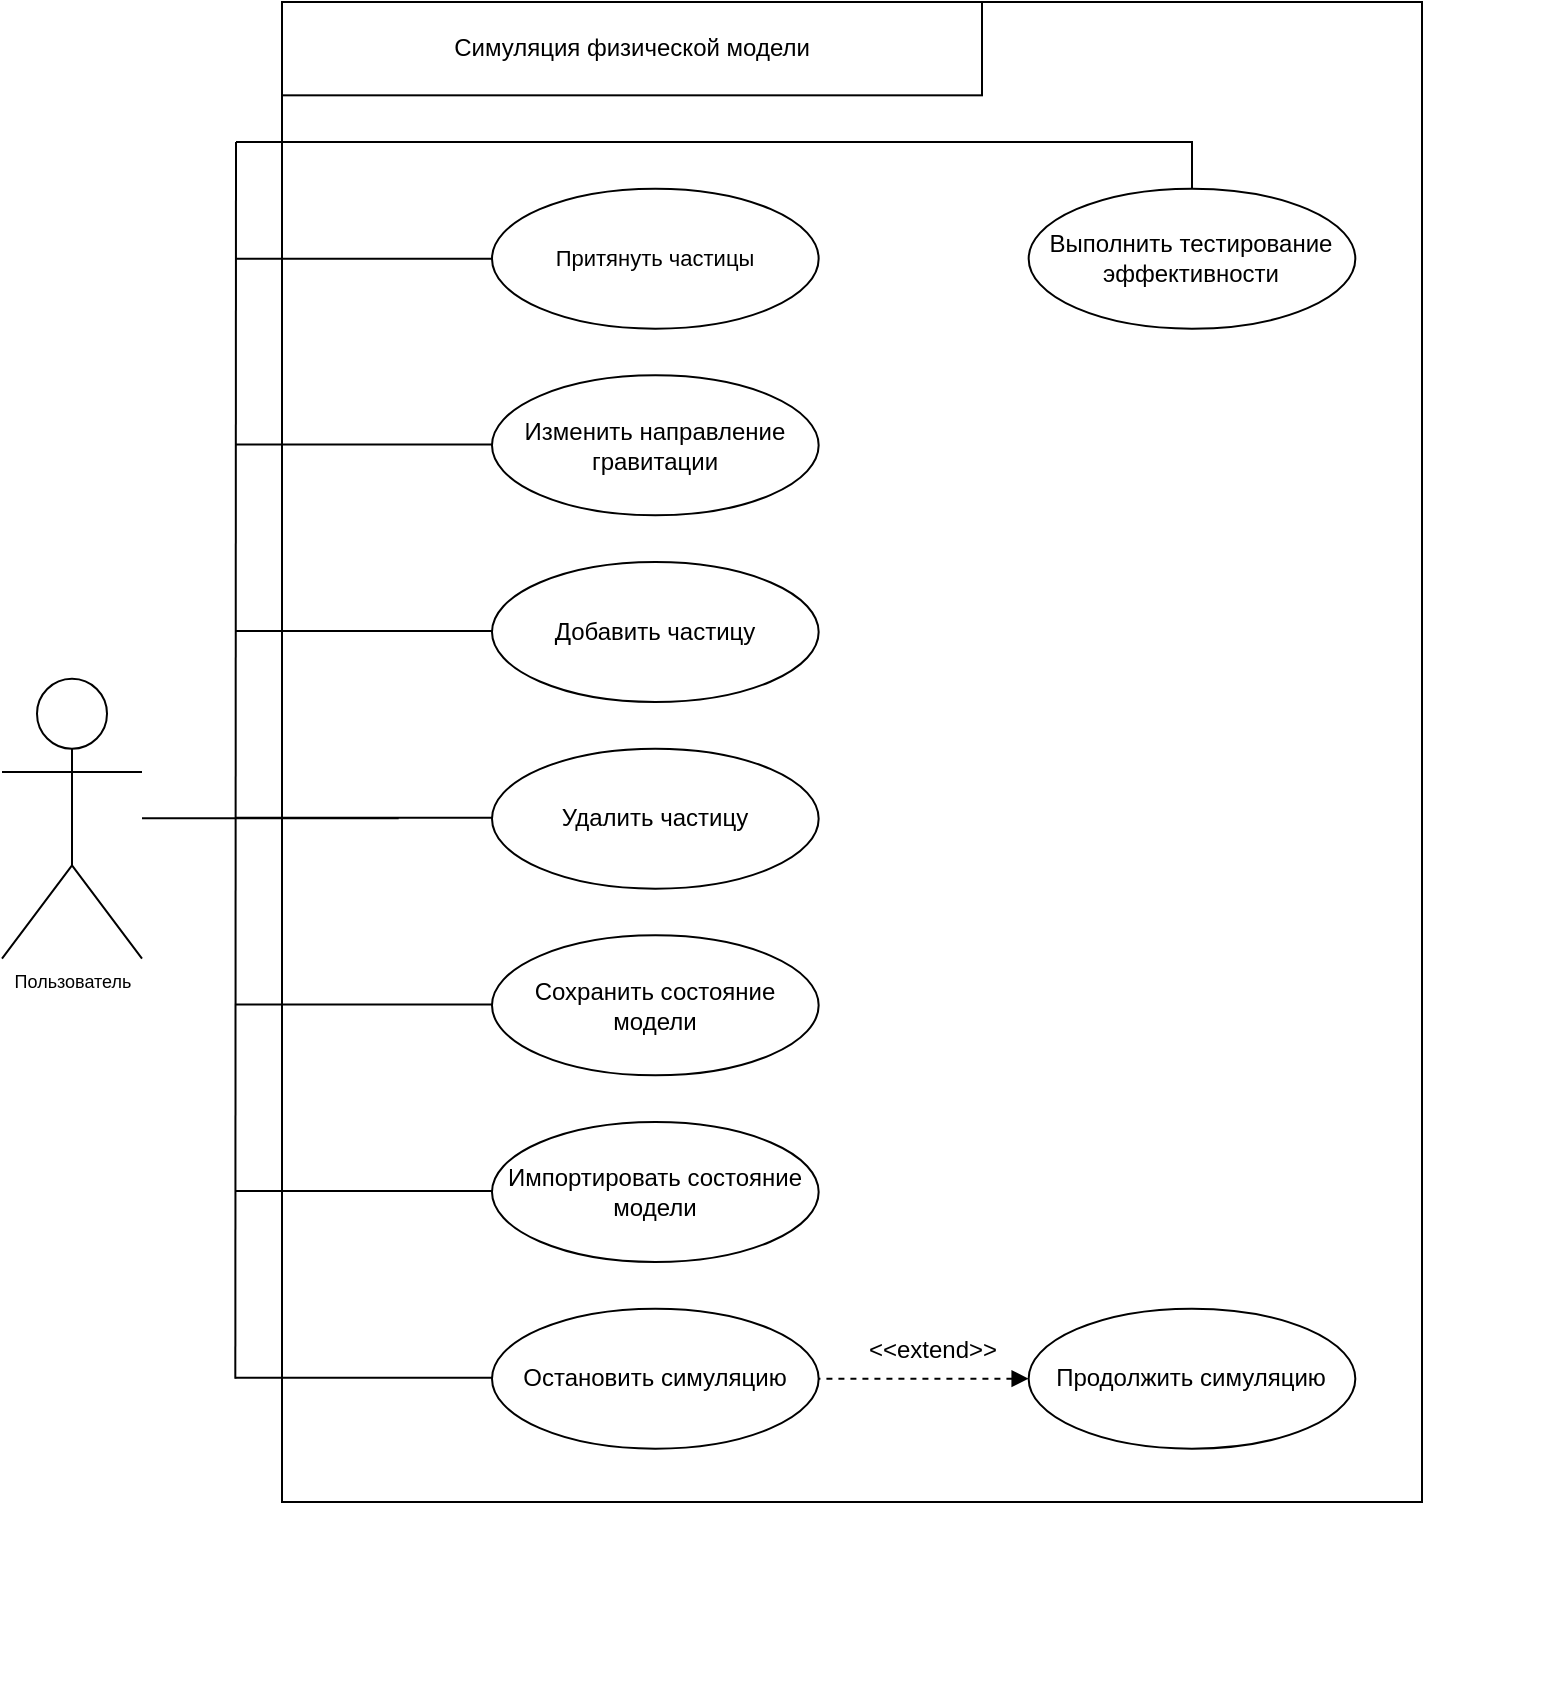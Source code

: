 <mxfile version="26.2.2">
  <diagram name="Страница — 1" id="ewmR-zBpoBteB9ECuaDN">
    <mxGraphModel dx="1426" dy="244.5" grid="1" gridSize="10" guides="1" tooltips="1" connect="1" arrows="1" fold="1" page="1" pageScale="0.5" pageWidth="827" pageHeight="1169" math="0" shadow="0">
      <root>
        <mxCell id="0" />
        <mxCell id="1" parent="0" />
        <mxCell id="rdjJhaQHk-c43rJBHcsN-33" value="" style="group;fontSize=12;" parent="1" vertex="1" connectable="0">
          <mxGeometry x="50" y="750" width="770" height="840" as="geometry" />
        </mxCell>
        <mxCell id="rdjJhaQHk-c43rJBHcsN-1" value="Пользователь" style="shape=umlActor;verticalLabelPosition=bottom;verticalAlign=top;html=1;outlineConnect=0;fontSize=9;" parent="rdjJhaQHk-c43rJBHcsN-33" vertex="1">
          <mxGeometry y="338.333" width="70" height="140.0" as="geometry" />
        </mxCell>
        <mxCell id="rdjJhaQHk-c43rJBHcsN-3" value="" style="rounded=0;whiteSpace=wrap;html=1;" parent="rdjJhaQHk-c43rJBHcsN-33" vertex="1">
          <mxGeometry x="140" width="570" height="750" as="geometry" />
        </mxCell>
        <mxCell id="rdjJhaQHk-c43rJBHcsN-4" value="Симуляция физической модели" style="rounded=0;whiteSpace=wrap;html=1;fontSize=12;" parent="rdjJhaQHk-c43rJBHcsN-33" vertex="1">
          <mxGeometry x="140" width="350" height="46.667" as="geometry" />
        </mxCell>
        <mxCell id="rdjJhaQHk-c43rJBHcsN-5" value="&lt;span style=&quot;font-weight: normal; font-style: normal;&quot;&gt;Притянуть частицы&lt;/span&gt;" style="ellipse;whiteSpace=wrap;html=1;fontSize=11;fontStyle=3" parent="rdjJhaQHk-c43rJBHcsN-33" vertex="1">
          <mxGeometry x="245" y="93.333" width="163.333" height="70.0" as="geometry" />
        </mxCell>
        <mxCell id="rdjJhaQHk-c43rJBHcsN-6" value="Изменить направление гравитации" style="ellipse;whiteSpace=wrap;html=1;fontSize=12;" parent="rdjJhaQHk-c43rJBHcsN-33" vertex="1">
          <mxGeometry x="245" y="186.667" width="163.333" height="70.0" as="geometry" />
        </mxCell>
        <mxCell id="rdjJhaQHk-c43rJBHcsN-7" value="Добавить частицу" style="ellipse;whiteSpace=wrap;html=1;fontSize=12;" parent="rdjJhaQHk-c43rJBHcsN-33" vertex="1">
          <mxGeometry x="245" y="280.0" width="163.333" height="70.0" as="geometry" />
        </mxCell>
        <mxCell id="rdjJhaQHk-c43rJBHcsN-8" value="Удалить частицу" style="ellipse;whiteSpace=wrap;html=1;fontSize=12;" parent="rdjJhaQHk-c43rJBHcsN-33" vertex="1">
          <mxGeometry x="245" y="373.333" width="163.333" height="70.0" as="geometry" />
        </mxCell>
        <mxCell id="rdjJhaQHk-c43rJBHcsN-9" value="Сохранить состояние модели" style="ellipse;whiteSpace=wrap;html=1;fontSize=12;" parent="rdjJhaQHk-c43rJBHcsN-33" vertex="1">
          <mxGeometry x="245" y="466.667" width="163.333" height="70.0" as="geometry" />
        </mxCell>
        <mxCell id="rdjJhaQHk-c43rJBHcsN-10" value="Импортировать состояние модели" style="ellipse;whiteSpace=wrap;html=1;fontSize=12;" parent="rdjJhaQHk-c43rJBHcsN-33" vertex="1">
          <mxGeometry x="245" y="560.0" width="163.333" height="70.0" as="geometry" />
        </mxCell>
        <mxCell id="rdjJhaQHk-c43rJBHcsN-14" value="" style="endArrow=none;html=1;rounded=0;exitX=0;exitY=0.5;exitDx=0;exitDy=0;" parent="rdjJhaQHk-c43rJBHcsN-33" source="rdjJhaQHk-c43rJBHcsN-5" edge="1">
          <mxGeometry width="50" height="50" relative="1" as="geometry">
            <mxPoint x="245" y="128.333" as="sourcePoint" />
            <mxPoint x="116.667" y="128.333" as="targetPoint" />
          </mxGeometry>
        </mxCell>
        <mxCell id="rdjJhaQHk-c43rJBHcsN-15" value="" style="endArrow=none;html=1;rounded=0;" parent="rdjJhaQHk-c43rJBHcsN-33" edge="1">
          <mxGeometry width="50" height="50" relative="1" as="geometry">
            <mxPoint x="116.667" y="688.333" as="sourcePoint" />
            <mxPoint x="117" y="70" as="targetPoint" />
          </mxGeometry>
        </mxCell>
        <mxCell id="rdjJhaQHk-c43rJBHcsN-16" value="" style="endArrow=none;html=1;rounded=0;exitX=0;exitY=0.5;exitDx=0;exitDy=0;" parent="rdjJhaQHk-c43rJBHcsN-33" edge="1">
          <mxGeometry width="50" height="50" relative="1" as="geometry">
            <mxPoint x="245" y="221.2" as="sourcePoint" />
            <mxPoint x="116.667" y="221.2" as="targetPoint" />
          </mxGeometry>
        </mxCell>
        <mxCell id="rdjJhaQHk-c43rJBHcsN-17" value="" style="endArrow=none;html=1;rounded=0;exitX=0;exitY=0.5;exitDx=0;exitDy=0;" parent="rdjJhaQHk-c43rJBHcsN-33" edge="1">
          <mxGeometry width="50" height="50" relative="1" as="geometry">
            <mxPoint x="245" y="314.533" as="sourcePoint" />
            <mxPoint x="116.667" y="314.533" as="targetPoint" />
          </mxGeometry>
        </mxCell>
        <mxCell id="rdjJhaQHk-c43rJBHcsN-18" value="" style="endArrow=none;html=1;rounded=0;exitX=0;exitY=0.5;exitDx=0;exitDy=0;" parent="rdjJhaQHk-c43rJBHcsN-33" edge="1">
          <mxGeometry width="50" height="50" relative="1" as="geometry">
            <mxPoint x="245" y="407.867" as="sourcePoint" />
            <mxPoint x="116.667" y="407.867" as="targetPoint" />
          </mxGeometry>
        </mxCell>
        <mxCell id="rdjJhaQHk-c43rJBHcsN-19" value="" style="endArrow=none;html=1;rounded=0;exitX=0;exitY=0.5;exitDx=0;exitDy=0;" parent="rdjJhaQHk-c43rJBHcsN-33" edge="1">
          <mxGeometry width="50" height="50" relative="1" as="geometry">
            <mxPoint x="245" y="501.2" as="sourcePoint" />
            <mxPoint x="116.667" y="501.2" as="targetPoint" />
          </mxGeometry>
        </mxCell>
        <mxCell id="rdjJhaQHk-c43rJBHcsN-20" value="" style="endArrow=none;html=1;rounded=0;exitX=0;exitY=0.5;exitDx=0;exitDy=0;" parent="rdjJhaQHk-c43rJBHcsN-33" edge="1">
          <mxGeometry width="50" height="50" relative="1" as="geometry">
            <mxPoint x="245" y="594.533" as="sourcePoint" />
            <mxPoint x="116.667" y="594.533" as="targetPoint" />
          </mxGeometry>
        </mxCell>
        <mxCell id="rdjJhaQHk-c43rJBHcsN-21" value="Остановить симуляцию" style="ellipse;whiteSpace=wrap;html=1;fontSize=12;" parent="rdjJhaQHk-c43rJBHcsN-33" vertex="1">
          <mxGeometry x="245" y="653.333" width="163.333" height="70.0" as="geometry" />
        </mxCell>
        <mxCell id="rdjJhaQHk-c43rJBHcsN-22" value="Продолжить симуляцию" style="ellipse;whiteSpace=wrap;html=1;fontSize=12;" parent="rdjJhaQHk-c43rJBHcsN-33" vertex="1">
          <mxGeometry x="513.33" y="653.337" width="163.333" height="70.0" as="geometry" />
        </mxCell>
        <mxCell id="rdjJhaQHk-c43rJBHcsN-23" value="" style="endArrow=none;html=1;rounded=0;exitX=0;exitY=0.5;exitDx=0;exitDy=0;" parent="rdjJhaQHk-c43rJBHcsN-33" edge="1">
          <mxGeometry width="50" height="50" relative="1" as="geometry">
            <mxPoint x="245" y="687.937" as="sourcePoint" />
            <mxPoint x="116.667" y="687.937" as="targetPoint" />
          </mxGeometry>
        </mxCell>
        <mxCell id="rdjJhaQHk-c43rJBHcsN-24" value="" style="endArrow=none;dashed=1;html=1;rounded=0;entryX=1;entryY=0.5;entryDx=0;entryDy=0;exitX=0;exitY=0.5;exitDx=0;exitDy=0;startArrow=block;startFill=1;" parent="rdjJhaQHk-c43rJBHcsN-33" source="rdjJhaQHk-c43rJBHcsN-22" target="rdjJhaQHk-c43rJBHcsN-21" edge="1">
          <mxGeometry width="50" height="50" relative="1" as="geometry">
            <mxPoint x="441" y="781.667" as="sourcePoint" />
            <mxPoint x="396.667" y="676.667" as="targetPoint" />
            <Array as="points">
              <mxPoint x="466.667" y="688.333" />
            </Array>
          </mxGeometry>
        </mxCell>
        <mxCell id="rdjJhaQHk-c43rJBHcsN-25" value="&amp;lt;&amp;lt;extend&amp;gt;&amp;gt;" style="text;html=1;align=center;verticalAlign=middle;resizable=0;points=[];autosize=1;strokeColor=none;fillColor=none;fontSize=12;" parent="rdjJhaQHk-c43rJBHcsN-33" vertex="1">
          <mxGeometry x="419.999" y="658.688" width="90" height="30" as="geometry" />
        </mxCell>
        <mxCell id="rdjJhaQHk-c43rJBHcsN-26" value="Выполнить тестирование эффективности" style="ellipse;whiteSpace=wrap;html=1;fontSize=12;" parent="rdjJhaQHk-c43rJBHcsN-33" vertex="1">
          <mxGeometry x="513.333" y="93.333" width="163.333" height="70.0" as="geometry" />
        </mxCell>
        <mxCell id="rdjJhaQHk-c43rJBHcsN-32" value="" style="endArrow=none;html=1;rounded=0;exitX=0;exitY=0.5;exitDx=0;exitDy=0;" parent="rdjJhaQHk-c43rJBHcsN-33" edge="1">
          <mxGeometry width="50" height="50" relative="1" as="geometry">
            <mxPoint x="198.333" y="408.1" as="sourcePoint" />
            <mxPoint x="70" y="408.1" as="targetPoint" />
          </mxGeometry>
        </mxCell>
        <mxCell id="LZ7Ues0fx1EircRQgXNl-4" value="" style="endArrow=none;html=1;rounded=0;exitX=0.5;exitY=0;exitDx=0;exitDy=0;" edge="1" parent="rdjJhaQHk-c43rJBHcsN-33" source="rdjJhaQHk-c43rJBHcsN-26">
          <mxGeometry width="50" height="50" relative="1" as="geometry">
            <mxPoint x="594" y="78" as="sourcePoint" />
            <mxPoint x="117" y="70" as="targetPoint" />
            <Array as="points">
              <mxPoint x="595" y="70" />
            </Array>
          </mxGeometry>
        </mxCell>
      </root>
    </mxGraphModel>
  </diagram>
</mxfile>
